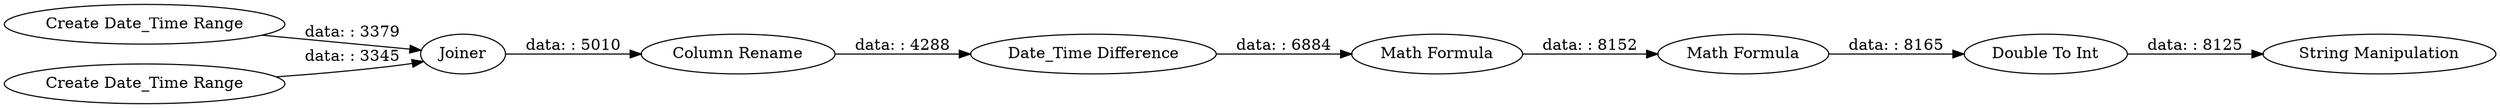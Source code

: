 digraph {
	"-8806127353847661549_12" [label="Double To Int"]
	"-8806127353847661549_8" [label="Math Formula"]
	"-8806127353847661549_3" [label="Create Date_Time Range"]
	"-8806127353847661549_10" [label="Math Formula"]
	"-8806127353847661549_11" [label="String Manipulation"]
	"-8806127353847661549_2" [label="Create Date_Time Range"]
	"-8806127353847661549_7" [label="Date_Time Difference"]
	"-8806127353847661549_4" [label=Joiner]
	"-8806127353847661549_6" [label="Column Rename"]
	"-8806127353847661549_7" -> "-8806127353847661549_8" [label="data: : 6884"]
	"-8806127353847661549_4" -> "-8806127353847661549_6" [label="data: : 5010"]
	"-8806127353847661549_8" -> "-8806127353847661549_10" [label="data: : 8152"]
	"-8806127353847661549_6" -> "-8806127353847661549_7" [label="data: : 4288"]
	"-8806127353847661549_12" -> "-8806127353847661549_11" [label="data: : 8125"]
	"-8806127353847661549_2" -> "-8806127353847661549_4" [label="data: : 3345"]
	"-8806127353847661549_10" -> "-8806127353847661549_12" [label="data: : 8165"]
	"-8806127353847661549_3" -> "-8806127353847661549_4" [label="data: : 3379"]
	rankdir=LR
}
